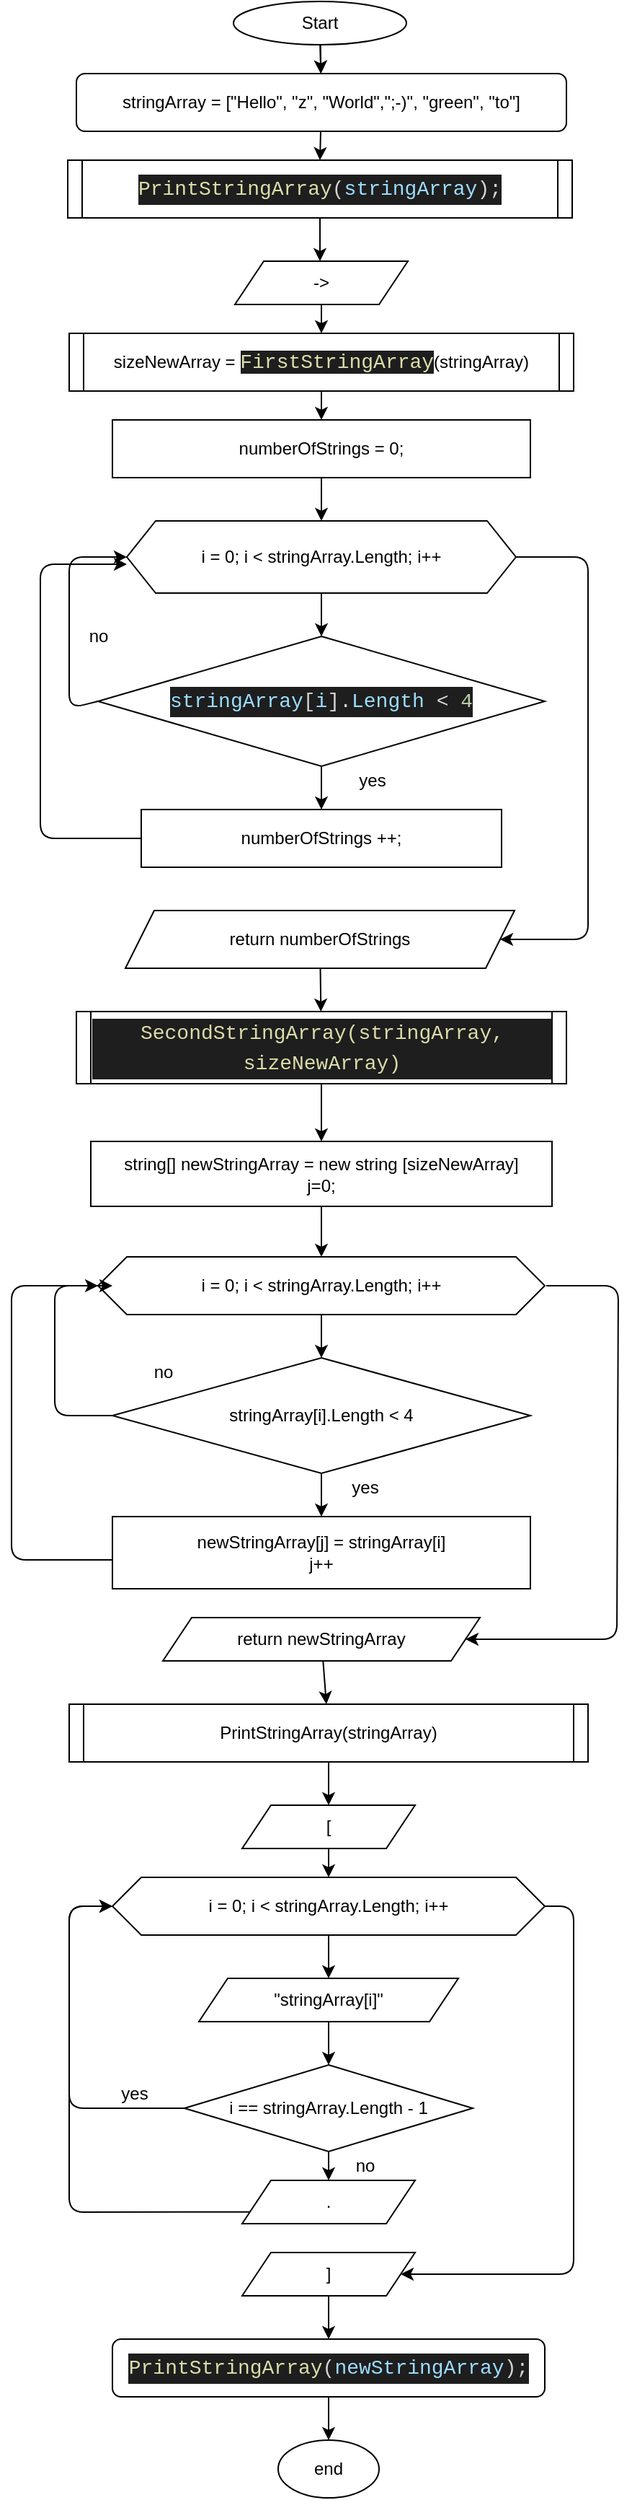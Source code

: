 <mxfile>
    <diagram id="fVveab_RKXJvWK3jolz1" name="Страница 1">
        <mxGraphModel dx="844" dy="343" grid="1" gridSize="10" guides="1" tooltips="1" connect="1" arrows="1" fold="1" page="1" pageScale="1" pageWidth="827" pageHeight="1169" math="0" shadow="0">
            <root>
                <mxCell id="0"/>
                <mxCell id="1" parent="0"/>
                <mxCell id="4" value="" style="edgeStyle=none;html=1;" edge="1" parent="1" source="2" target="3">
                    <mxGeometry relative="1" as="geometry"/>
                </mxCell>
                <mxCell id="78" value="" style="edgeStyle=none;html=1;" edge="1" parent="1" source="2" target="3">
                    <mxGeometry relative="1" as="geometry"/>
                </mxCell>
                <mxCell id="2" value="Start&lt;br&gt;" style="ellipse;whiteSpace=wrap;html=1;" vertex="1" parent="1">
                    <mxGeometry x="354" y="10" width="120" height="30" as="geometry"/>
                </mxCell>
                <mxCell id="6" value="" style="edgeStyle=none;html=1;entryX=0.5;entryY=0;entryDx=0;entryDy=0;" edge="1" parent="1" source="3" target="13">
                    <mxGeometry relative="1" as="geometry">
                        <mxPoint x="200" y="150" as="targetPoint"/>
                    </mxGeometry>
                </mxCell>
                <mxCell id="3" value="stringArray = [&quot;Hello&quot;, &quot;z&quot;, &quot;World&quot;,&quot;;-)&quot;, &quot;green&quot;, &quot;to&quot;&lt;span&gt;]&lt;/span&gt;" style="rounded=1;whiteSpace=wrap;html=1;" vertex="1" parent="1">
                    <mxGeometry x="245" y="60" width="340" height="40" as="geometry"/>
                </mxCell>
                <mxCell id="16" value="" style="edgeStyle=none;html=1;" edge="1" parent="1" source="12" target="15">
                    <mxGeometry relative="1" as="geometry"/>
                </mxCell>
                <mxCell id="12" value="&lt;span&gt;sizeNewArray =&amp;nbsp;&lt;/span&gt;&lt;span style=&quot;color: rgb(220 , 220 , 170) ; background-color: rgb(30 , 30 , 30) ; font-family: &amp;#34;menlo&amp;#34; , &amp;#34;monaco&amp;#34; , &amp;#34;courier new&amp;#34; , monospace ; font-size: 14px&quot;&gt;FirstStringArray&lt;/span&gt;&lt;span&gt;(stringArray)&lt;/span&gt;" style="shape=process;whiteSpace=wrap;html=1;backgroundOutline=1;size=0.029;" vertex="1" parent="1">
                    <mxGeometry x="240" y="240" width="350" height="40" as="geometry"/>
                </mxCell>
                <mxCell id="13" value="&lt;div style=&quot;color: rgb(212 , 212 , 212) ; background-color: rgb(30 , 30 , 30) ; font-family: &amp;#34;menlo&amp;#34; , &amp;#34;monaco&amp;#34; , &amp;#34;courier new&amp;#34; , monospace ; font-size: 14px ; line-height: 21px&quot;&gt;&lt;span style=&quot;color: #dcdcaa&quot;&gt;PrintStringArray&lt;/span&gt;(&lt;span style=&quot;color: #9cdcfe&quot;&gt;stringArray&lt;/span&gt;);&lt;/div&gt;" style="shape=process;whiteSpace=wrap;html=1;backgroundOutline=1;size=0.029;" vertex="1" parent="1">
                    <mxGeometry x="239" y="120" width="350" height="40" as="geometry"/>
                </mxCell>
                <mxCell id="18" value="" style="edgeStyle=none;html=1;" edge="1" parent="1" source="15" target="17">
                    <mxGeometry relative="1" as="geometry"/>
                </mxCell>
                <mxCell id="15" value="numberOfStrings = 0;" style="whiteSpace=wrap;html=1;" vertex="1" parent="1">
                    <mxGeometry x="270" y="300" width="290" height="40" as="geometry"/>
                </mxCell>
                <mxCell id="20" value="" style="edgeStyle=none;html=1;" edge="1" parent="1" source="17" target="19">
                    <mxGeometry relative="1" as="geometry"/>
                </mxCell>
                <mxCell id="17" value="i = 0; i &amp;lt; stringArray.Length; i++" style="shape=hexagon;perimeter=hexagonPerimeter2;whiteSpace=wrap;html=1;fixedSize=1;" vertex="1" parent="1">
                    <mxGeometry x="280" y="370" width="270" height="50" as="geometry"/>
                </mxCell>
                <mxCell id="22" value="" style="edgeStyle=none;html=1;" edge="1" parent="1" source="19" target="21">
                    <mxGeometry relative="1" as="geometry"/>
                </mxCell>
                <mxCell id="26" value="" style="edgeStyle=none;html=1;entryX=0;entryY=0.5;entryDx=0;entryDy=0;exitX=0;exitY=0.5;exitDx=0;exitDy=0;" edge="1" parent="1" source="19" target="17">
                    <mxGeometry relative="1" as="geometry">
                        <mxPoint x="110" y="495" as="targetPoint"/>
                        <Array as="points">
                            <mxPoint x="240" y="500"/>
                            <mxPoint x="240" y="395"/>
                        </Array>
                    </mxGeometry>
                </mxCell>
                <mxCell id="19" value="&lt;div style=&quot;color: rgb(212 , 212 , 212) ; background-color: rgb(30 , 30 , 30) ; font-family: &amp;#34;menlo&amp;#34; , &amp;#34;monaco&amp;#34; , &amp;#34;courier new&amp;#34; , monospace ; font-size: 14px ; line-height: 21px&quot;&gt;&lt;span style=&quot;color: #9cdcfe&quot;&gt;stringArray&lt;/span&gt;[&lt;span style=&quot;color: #9cdcfe&quot;&gt;i&lt;/span&gt;].&lt;span style=&quot;color: #9cdcfe&quot;&gt;Length&lt;/span&gt; &amp;lt; &lt;span style=&quot;color: #b5cea8&quot;&gt;4&lt;/span&gt;&lt;/div&gt;" style="rhombus;whiteSpace=wrap;html=1;" vertex="1" parent="1">
                    <mxGeometry x="260" y="450" width="310" height="90" as="geometry"/>
                </mxCell>
                <mxCell id="24" value="" style="edgeStyle=none;html=1;exitX=1;exitY=0.5;exitDx=0;exitDy=0;" edge="1" parent="1" source="17" target="23">
                    <mxGeometry relative="1" as="geometry">
                        <Array as="points">
                            <mxPoint x="600" y="395"/>
                            <mxPoint x="600" y="660"/>
                        </Array>
                    </mxGeometry>
                </mxCell>
                <mxCell id="21" value="&lt;span&gt;numberOfStrings ++;&lt;/span&gt;" style="whiteSpace=wrap;html=1;" vertex="1" parent="1">
                    <mxGeometry x="290" y="570" width="250" height="40" as="geometry"/>
                </mxCell>
                <mxCell id="31" value="" style="edgeStyle=none;html=1;" edge="1" parent="1" source="23" target="30">
                    <mxGeometry relative="1" as="geometry"/>
                </mxCell>
                <mxCell id="23" value="return numberOfStrings" style="shape=parallelogram;perimeter=parallelogramPerimeter;whiteSpace=wrap;html=1;fixedSize=1;" vertex="1" parent="1">
                    <mxGeometry x="279" y="640" width="270" height="40" as="geometry"/>
                </mxCell>
                <mxCell id="27" value="" style="edgeStyle=none;html=1;exitX=0;exitY=0.5;exitDx=0;exitDy=0;" edge="1" parent="1" source="21">
                    <mxGeometry relative="1" as="geometry">
                        <mxPoint x="240" y="500" as="sourcePoint"/>
                        <mxPoint x="280" y="400" as="targetPoint"/>
                        <Array as="points">
                            <mxPoint x="220" y="590"/>
                            <mxPoint x="220" y="505"/>
                            <mxPoint x="220" y="400"/>
                        </Array>
                    </mxGeometry>
                </mxCell>
                <mxCell id="28" value="no" style="text;html=1;align=center;verticalAlign=middle;resizable=0;points=[];autosize=1;strokeColor=none;fillColor=none;" vertex="1" parent="1">
                    <mxGeometry x="245" y="440" width="30" height="20" as="geometry"/>
                </mxCell>
                <mxCell id="29" value="yes" style="text;html=1;align=center;verticalAlign=middle;resizable=0;points=[];autosize=1;strokeColor=none;fillColor=none;" vertex="1" parent="1">
                    <mxGeometry x="435" y="540" width="30" height="20" as="geometry"/>
                </mxCell>
                <mxCell id="33" value="" style="edgeStyle=none;html=1;" edge="1" parent="1" source="30" target="32">
                    <mxGeometry relative="1" as="geometry"/>
                </mxCell>
                <mxCell id="30" value="&lt;div style=&quot;color: rgb(212 , 212 , 212) ; background-color: rgb(30 , 30 , 30) ; font-family: &amp;#34;menlo&amp;#34; , &amp;#34;monaco&amp;#34; , &amp;#34;courier new&amp;#34; , monospace ; font-weight: normal ; font-size: 14px ; line-height: 21px&quot;&gt;&lt;div&gt;&lt;span style=&quot;color: #dcdcaa&quot;&gt;SecondStringArray(stringArray, sizeNewArray)&lt;/span&gt;&lt;span style=&quot;color: #d4d4d4&quot;&gt;&lt;/span&gt;&lt;/div&gt;&lt;/div&gt;" style="shape=process;whiteSpace=wrap;html=1;backgroundOutline=1;size=0.029;" vertex="1" parent="1">
                    <mxGeometry x="245" y="710" width="340" height="50" as="geometry"/>
                </mxCell>
                <mxCell id="35" value="" style="edgeStyle=none;html=1;" edge="1" parent="1" source="32" target="34">
                    <mxGeometry relative="1" as="geometry"/>
                </mxCell>
                <mxCell id="32" value="string[] newStringArray = new string [sizeNewArray]&lt;br&gt;j=0;" style="whiteSpace=wrap;html=1;" vertex="1" parent="1">
                    <mxGeometry x="255" y="800" width="320" height="45" as="geometry"/>
                </mxCell>
                <mxCell id="37" value="" style="edgeStyle=none;html=1;" edge="1" parent="1" source="34" target="36">
                    <mxGeometry relative="1" as="geometry"/>
                </mxCell>
                <mxCell id="34" value="i = 0; i &amp;lt; stringArray.Length; i++" style="shape=hexagon;perimeter=hexagonPerimeter2;whiteSpace=wrap;html=1;fixedSize=1;size=20;" vertex="1" parent="1">
                    <mxGeometry x="260" y="880" width="310" height="40" as="geometry"/>
                </mxCell>
                <mxCell id="44" value="" style="edgeStyle=none;html=1;" edge="1" parent="1" source="36" target="43">
                    <mxGeometry relative="1" as="geometry"/>
                </mxCell>
                <mxCell id="36" value="stringArray[i].Length &amp;lt; 4" style="rhombus;whiteSpace=wrap;html=1;" vertex="1" parent="1">
                    <mxGeometry x="270" y="950" width="290" height="80" as="geometry"/>
                </mxCell>
                <mxCell id="43" value="newStringArray[j] = stringArray[i]&lt;br&gt;j++" style="whiteSpace=wrap;html=1;" vertex="1" parent="1">
                    <mxGeometry x="270" y="1060" width="290" height="50" as="geometry"/>
                </mxCell>
                <mxCell id="54" value="" style="edgeStyle=none;html=1;" edge="1" parent="1" source="45" target="53">
                    <mxGeometry relative="1" as="geometry"/>
                </mxCell>
                <mxCell id="45" value="return newStringArray" style="shape=parallelogram;perimeter=parallelogramPerimeter;whiteSpace=wrap;html=1;fixedSize=1;" vertex="1" parent="1">
                    <mxGeometry x="305" y="1130" width="220" height="30" as="geometry"/>
                </mxCell>
                <mxCell id="48" value="" style="edgeStyle=none;html=1;exitX=0;exitY=0.5;exitDx=0;exitDy=0;" edge="1" parent="1">
                    <mxGeometry relative="1" as="geometry">
                        <mxPoint x="270" y="1090" as="sourcePoint"/>
                        <mxPoint x="260" y="900" as="targetPoint"/>
                        <Array as="points">
                            <mxPoint x="200" y="1090"/>
                            <mxPoint x="200" y="1005"/>
                            <mxPoint x="200" y="900"/>
                        </Array>
                    </mxGeometry>
                </mxCell>
                <mxCell id="49" value="yes" style="text;html=1;align=center;verticalAlign=middle;resizable=0;points=[];autosize=1;strokeColor=none;fillColor=none;" vertex="1" parent="1">
                    <mxGeometry x="430" y="1030" width="30" height="20" as="geometry"/>
                </mxCell>
                <mxCell id="50" value="" style="edgeStyle=none;html=1;entryX=0;entryY=0.5;entryDx=0;entryDy=0;exitX=0;exitY=0.5;exitDx=0;exitDy=0;" edge="1" parent="1" source="36">
                    <mxGeometry relative="1" as="geometry">
                        <mxPoint x="250" y="1000" as="sourcePoint"/>
                        <mxPoint x="270" y="900" as="targetPoint"/>
                        <Array as="points">
                            <mxPoint x="230" y="990"/>
                            <mxPoint x="230" y="900"/>
                        </Array>
                    </mxGeometry>
                </mxCell>
                <mxCell id="51" value="no" style="text;html=1;align=center;verticalAlign=middle;resizable=0;points=[];autosize=1;strokeColor=none;fillColor=none;" vertex="1" parent="1">
                    <mxGeometry x="290" y="950" width="30" height="20" as="geometry"/>
                </mxCell>
                <mxCell id="52" value="" style="edgeStyle=none;html=1;exitX=1;exitY=0.5;exitDx=0;exitDy=0;entryX=1;entryY=0.5;entryDx=0;entryDy=0;" edge="1" parent="1" target="45">
                    <mxGeometry relative="1" as="geometry">
                        <mxPoint x="571" y="900" as="sourcePoint"/>
                        <mxPoint x="560" y="1165" as="targetPoint"/>
                        <Array as="points">
                            <mxPoint x="621" y="900"/>
                            <mxPoint x="620" y="1145"/>
                        </Array>
                    </mxGeometry>
                </mxCell>
                <mxCell id="56" value="" style="edgeStyle=none;html=1;" edge="1" parent="1" source="53" target="55">
                    <mxGeometry relative="1" as="geometry"/>
                </mxCell>
                <mxCell id="53" value="PrintStringArray(stringArray)" style="shape=process;whiteSpace=wrap;html=1;backgroundOutline=1;size=0.028;" vertex="1" parent="1">
                    <mxGeometry x="240" y="1190" width="360" height="40" as="geometry"/>
                </mxCell>
                <mxCell id="58" value="" style="edgeStyle=none;html=1;" edge="1" parent="1" source="55" target="57">
                    <mxGeometry relative="1" as="geometry"/>
                </mxCell>
                <mxCell id="55" value="[" style="shape=parallelogram;perimeter=parallelogramPerimeter;whiteSpace=wrap;html=1;fixedSize=1;" vertex="1" parent="1">
                    <mxGeometry x="360" y="1260" width="120" height="30" as="geometry"/>
                </mxCell>
                <mxCell id="60" value="" style="edgeStyle=none;html=1;" edge="1" parent="1" source="57" target="59">
                    <mxGeometry relative="1" as="geometry"/>
                </mxCell>
                <mxCell id="57" value="i = 0; i &amp;lt; stringArray.Length; i++" style="shape=hexagon;perimeter=hexagonPerimeter2;whiteSpace=wrap;html=1;fixedSize=1;" vertex="1" parent="1">
                    <mxGeometry x="270" y="1310" width="300" height="40" as="geometry"/>
                </mxCell>
                <mxCell id="62" value="" style="edgeStyle=none;html=1;" edge="1" parent="1" source="59" target="61">
                    <mxGeometry relative="1" as="geometry"/>
                </mxCell>
                <mxCell id="59" value="&quot;stringArray[i]&quot;" style="shape=parallelogram;perimeter=parallelogramPerimeter;whiteSpace=wrap;html=1;fixedSize=1;" vertex="1" parent="1">
                    <mxGeometry x="330" y="1380" width="180" height="30" as="geometry"/>
                </mxCell>
                <mxCell id="64" value="" style="edgeStyle=none;html=1;" edge="1" parent="1" source="61" target="63">
                    <mxGeometry relative="1" as="geometry"/>
                </mxCell>
                <mxCell id="61" value="i == stringArray.Length - 1" style="rhombus;whiteSpace=wrap;html=1;" vertex="1" parent="1">
                    <mxGeometry x="320" y="1440" width="200" height="60" as="geometry"/>
                </mxCell>
                <mxCell id="63" value="." style="shape=parallelogram;perimeter=parallelogramPerimeter;whiteSpace=wrap;html=1;fixedSize=1;" vertex="1" parent="1">
                    <mxGeometry x="360" y="1520" width="120" height="30" as="geometry"/>
                </mxCell>
                <mxCell id="73" value="" style="edgeStyle=none;html=1;" edge="1" parent="1" source="65" target="72">
                    <mxGeometry relative="1" as="geometry"/>
                </mxCell>
                <mxCell id="65" value="]" style="shape=parallelogram;perimeter=parallelogramPerimeter;whiteSpace=wrap;html=1;fixedSize=1;" vertex="1" parent="1">
                    <mxGeometry x="360" y="1570" width="120" height="30" as="geometry"/>
                </mxCell>
                <mxCell id="67" value="" style="edgeStyle=none;html=1;entryX=0;entryY=0.5;entryDx=0;entryDy=0;exitX=0;exitY=0.5;exitDx=0;exitDy=0;" edge="1" parent="1" target="57">
                    <mxGeometry relative="1" as="geometry">
                        <mxPoint x="320" y="1470" as="sourcePoint"/>
                        <mxPoint x="320" y="1380" as="targetPoint"/>
                        <Array as="points">
                            <mxPoint x="240" y="1470"/>
                            <mxPoint x="240" y="1410"/>
                            <mxPoint x="240" y="1330"/>
                        </Array>
                    </mxGeometry>
                </mxCell>
                <mxCell id="68" value="yes" style="text;html=1;align=center;verticalAlign=middle;resizable=0;points=[];autosize=1;strokeColor=none;fillColor=none;" vertex="1" parent="1">
                    <mxGeometry x="270" y="1450" width="30" height="20" as="geometry"/>
                </mxCell>
                <mxCell id="69" value="no" style="text;html=1;align=center;verticalAlign=middle;resizable=0;points=[];autosize=1;strokeColor=none;fillColor=none;" vertex="1" parent="1">
                    <mxGeometry x="430" y="1500" width="30" height="20" as="geometry"/>
                </mxCell>
                <mxCell id="70" value="" style="edgeStyle=none;html=1;entryX=0;entryY=0.5;entryDx=0;entryDy=0;exitX=0;exitY=0.75;exitDx=0;exitDy=0;" edge="1" parent="1" source="63">
                    <mxGeometry relative="1" as="geometry">
                        <mxPoint x="270" y="1420" as="sourcePoint"/>
                        <mxPoint x="270" y="1330" as="targetPoint"/>
                        <Array as="points">
                            <mxPoint x="240" y="1542"/>
                            <mxPoint x="240" y="1330"/>
                        </Array>
                    </mxGeometry>
                </mxCell>
                <mxCell id="71" value="" style="edgeStyle=none;html=1;entryX=1;entryY=0.5;entryDx=0;entryDy=0;exitX=1;exitY=0.5;exitDx=0;exitDy=0;" edge="1" parent="1" source="57" target="65">
                    <mxGeometry relative="1" as="geometry">
                        <mxPoint x="580" y="1325" as="sourcePoint"/>
                        <mxPoint x="510" y="1570" as="targetPoint"/>
                        <Array as="points">
                            <mxPoint x="590" y="1330"/>
                            <mxPoint x="590" y="1585"/>
                        </Array>
                    </mxGeometry>
                </mxCell>
                <mxCell id="77" value="" style="edgeStyle=none;html=1;" edge="1" parent="1" source="72" target="76">
                    <mxGeometry relative="1" as="geometry"/>
                </mxCell>
                <mxCell id="72" value="&lt;div style=&quot;color: rgb(212 , 212 , 212) ; background-color: rgb(30 , 30 , 30) ; font-family: &amp;#34;menlo&amp;#34; , &amp;#34;monaco&amp;#34; , &amp;#34;courier new&amp;#34; , monospace ; font-size: 14px ; line-height: 21px&quot;&gt;&lt;span style=&quot;color: #dcdcaa&quot;&gt;PrintStringArray&lt;/span&gt;(&lt;span style=&quot;color: #9cdcfe&quot;&gt;newStringArray&lt;/span&gt;);&lt;/div&gt;" style="rounded=1;whiteSpace=wrap;html=1;" vertex="1" parent="1">
                    <mxGeometry x="270" y="1630" width="300" height="40" as="geometry"/>
                </mxCell>
                <mxCell id="76" value="end" style="ellipse;whiteSpace=wrap;html=1;rounded=1;" vertex="1" parent="1">
                    <mxGeometry x="385" y="1700" width="70" height="40" as="geometry"/>
                </mxCell>
                <mxCell id="81" value="-&amp;gt;" style="shape=parallelogram;perimeter=parallelogramPerimeter;whiteSpace=wrap;html=1;fixedSize=1;" vertex="1" parent="1">
                    <mxGeometry x="355" y="190" width="120" height="30" as="geometry"/>
                </mxCell>
                <mxCell id="82" value="" style="edgeStyle=none;html=1;exitX=0.5;exitY=1;exitDx=0;exitDy=0;" edge="1" parent="1" source="13">
                    <mxGeometry relative="1" as="geometry">
                        <mxPoint x="425" y="290" as="sourcePoint"/>
                        <mxPoint x="414" y="190" as="targetPoint"/>
                    </mxGeometry>
                </mxCell>
                <mxCell id="83" value="" style="edgeStyle=none;html=1;exitX=0.5;exitY=1;exitDx=0;exitDy=0;entryX=0.5;entryY=0;entryDx=0;entryDy=0;" edge="1" parent="1" source="81" target="12">
                    <mxGeometry relative="1" as="geometry">
                        <mxPoint x="435" y="300" as="sourcePoint"/>
                        <mxPoint x="435" y="320" as="targetPoint"/>
                    </mxGeometry>
                </mxCell>
            </root>
        </mxGraphModel>
    </diagram>
</mxfile>
